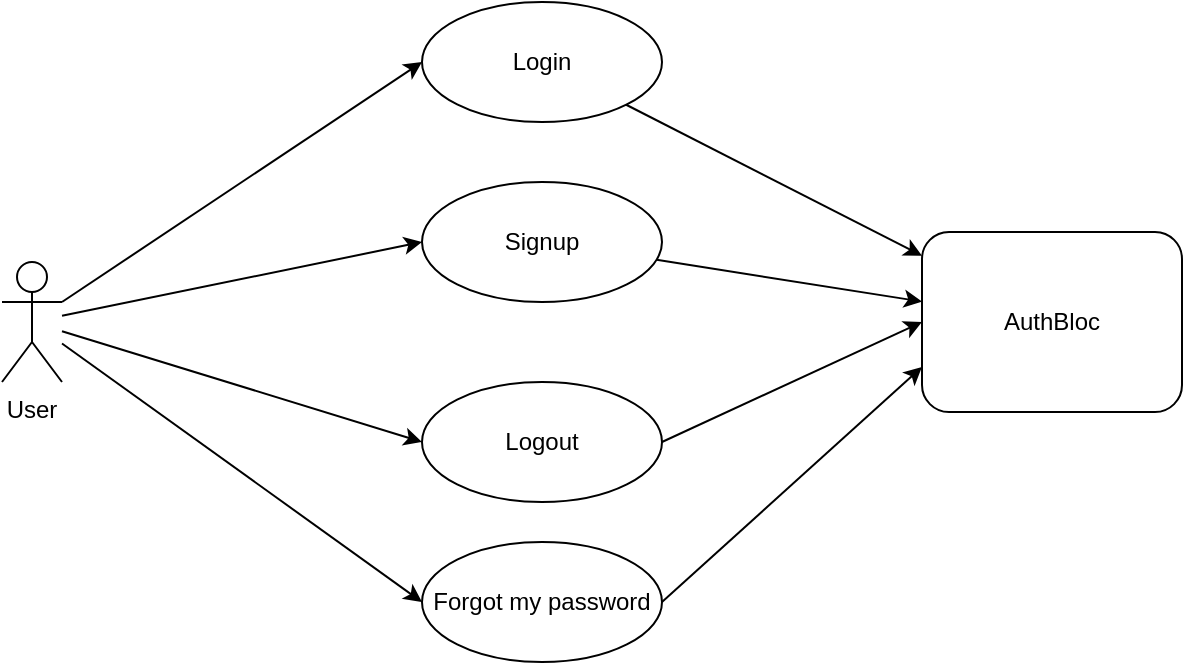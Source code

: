 <mxfile version="26.0.2">
  <diagram name="Auth Use Cases" id="j4PoPlTL41rEnhjDZyxq">
    <mxGraphModel dx="646" dy="467" grid="1" gridSize="10" guides="1" tooltips="1" connect="1" arrows="1" fold="1" page="1" pageScale="1" pageWidth="850" pageHeight="1100" math="0" shadow="0">
      <root>
        <mxCell id="0" />
        <mxCell id="1" parent="0" />
        <mxCell id="Z8KyT9ZamP1omeRl6AZK-2" style="rounded=0;orthogonalLoop=1;jettySize=auto;html=1;entryX=0;entryY=0.5;entryDx=0;entryDy=0;" edge="1" parent="1" source="ELmv1lRLfs2C5lO6UADp-2" target="Z8KyT9ZamP1omeRl6AZK-1">
          <mxGeometry relative="1" as="geometry" />
        </mxCell>
        <mxCell id="ELmv1lRLfs2C5lO6UADp-2" value="User" style="shape=umlActor;verticalLabelPosition=bottom;verticalAlign=top;" parent="1" vertex="1">
          <mxGeometry x="40" y="180" width="30" height="60" as="geometry" />
        </mxCell>
        <mxCell id="ELmv1lRLfs2C5lO6UADp-3" value="Login" style="ellipse;whiteSpace=wrap;html=1;aspect=fixed;" parent="1" vertex="1">
          <mxGeometry x="250" y="50" width="120" height="60" as="geometry" />
        </mxCell>
        <mxCell id="ELmv1lRLfs2C5lO6UADp-4" value="Signup" style="ellipse;whiteSpace=wrap;html=1;aspect=fixed;" parent="1" vertex="1">
          <mxGeometry x="250" y="140" width="120" height="60" as="geometry" />
        </mxCell>
        <mxCell id="ELmv1lRLfs2C5lO6UADp-5" value="Logout" style="ellipse;whiteSpace=wrap;html=1;aspect=fixed;" parent="1" vertex="1">
          <mxGeometry x="250" y="240" width="120" height="60" as="geometry" />
        </mxCell>
        <mxCell id="ELmv1lRLfs2C5lO6UADp-6" value="AuthBloc" style="rounded=1;whiteSpace=wrap;html=1;" parent="1" vertex="1">
          <mxGeometry x="500" y="165" width="130" height="90" as="geometry" />
        </mxCell>
        <mxCell id="ELmv1lRLfs2C5lO6UADp-7" style="entryX=0;entryY=0.5;entryDx=0;entryDy=0;" parent="1" source="ELmv1lRLfs2C5lO6UADp-2" target="ELmv1lRLfs2C5lO6UADp-3" edge="1">
          <mxGeometry relative="1" as="geometry" />
        </mxCell>
        <mxCell id="ELmv1lRLfs2C5lO6UADp-8" style="entryX=0;entryY=0.5;entryDx=0;entryDy=0;" parent="1" source="ELmv1lRLfs2C5lO6UADp-2" target="ELmv1lRLfs2C5lO6UADp-4" edge="1">
          <mxGeometry relative="1" as="geometry" />
        </mxCell>
        <mxCell id="ELmv1lRLfs2C5lO6UADp-9" style="entryX=0;entryY=0.5;entryDx=0;entryDy=0;" parent="1" source="ELmv1lRLfs2C5lO6UADp-2" target="ELmv1lRLfs2C5lO6UADp-5" edge="1">
          <mxGeometry relative="1" as="geometry" />
        </mxCell>
        <mxCell id="ELmv1lRLfs2C5lO6UADp-10" parent="1" source="ELmv1lRLfs2C5lO6UADp-3" target="ELmv1lRLfs2C5lO6UADp-6" edge="1">
          <mxGeometry relative="1" as="geometry" />
        </mxCell>
        <mxCell id="ELmv1lRLfs2C5lO6UADp-11" parent="1" source="ELmv1lRLfs2C5lO6UADp-4" target="ELmv1lRLfs2C5lO6UADp-6" edge="1">
          <mxGeometry relative="1" as="geometry" />
        </mxCell>
        <mxCell id="ELmv1lRLfs2C5lO6UADp-12" style="entryX=0;entryY=0.5;entryDx=0;entryDy=0;exitX=1;exitY=0.5;exitDx=0;exitDy=0;" parent="1" source="ELmv1lRLfs2C5lO6UADp-5" target="ELmv1lRLfs2C5lO6UADp-6" edge="1">
          <mxGeometry relative="1" as="geometry" />
        </mxCell>
        <mxCell id="Z8KyT9ZamP1omeRl6AZK-3" style="rounded=0;orthogonalLoop=1;jettySize=auto;html=1;entryX=0;entryY=0.75;entryDx=0;entryDy=0;exitX=1;exitY=0.5;exitDx=0;exitDy=0;" edge="1" parent="1" source="Z8KyT9ZamP1omeRl6AZK-1" target="ELmv1lRLfs2C5lO6UADp-6">
          <mxGeometry relative="1" as="geometry" />
        </mxCell>
        <mxCell id="Z8KyT9ZamP1omeRl6AZK-1" value="Forgot my password" style="ellipse;whiteSpace=wrap;html=1;aspect=fixed;" vertex="1" parent="1">
          <mxGeometry x="250" y="320" width="120" height="60" as="geometry" />
        </mxCell>
      </root>
    </mxGraphModel>
  </diagram>
</mxfile>
